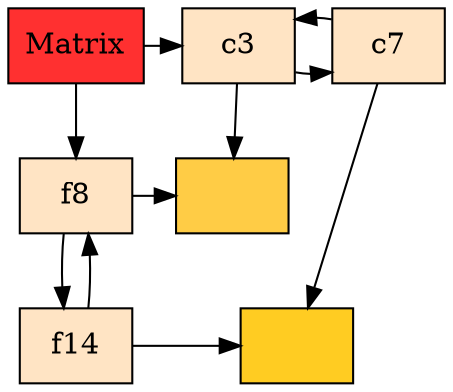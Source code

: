 digraph G{
  node[shape=box];
  MTX[ label = "Matrix", style = filled, fillcolor = firebrick1, group = 0 ];
  "c3" [label = "c3"  style = filled, fillcolor = bisque1, group = 3 ];
  "c7" [label = "c7"  style = filled, fillcolor = bisque1, group = 7 ];
  "f8" [label = "f8"  style = filled, fillcolor = bisque1, group = 0 ];
  "f14" [label = "f14"  style = filled, fillcolor = bisque1, group = 0 ];
  { rank = same; "MTX";"c3";"c7";};
  { rank = same; "f8";"2459283059328";};
  { rank = same; "f14";"2459283230880";};
  "2459283059328" [label ="" ,style=filled,fillcolor="#FFCC45", group = "#FFCC45"];
  "2459283230880" [label ="" ,style=filled,fillcolor="#FFCC22", group = "#FFCC22"];
  "MTX" -> "c3";
  "c3" -> "c7";
  "c7" -> "c3";
  "MTX" -> "f8";
  "f8" -> "f14";
  "f8" -> "2459283059328";
  "c3" -> "2459283059328";
  "f14" -> "f8";
  "f14" -> "2459283230880";
  "c7" -> "2459283230880";
}

